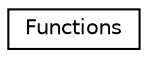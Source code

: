 digraph "Graphical Class Hierarchy"
{
  edge [fontname="Helvetica",fontsize="10",labelfontname="Helvetica",labelfontsize="10"];
  node [fontname="Helvetica",fontsize="10",shape=record];
  rankdir="LR";
  Node1 [label="Functions",height=0.2,width=0.4,color="black", fillcolor="white", style="filled",URL="$class_functions.html"];
}
